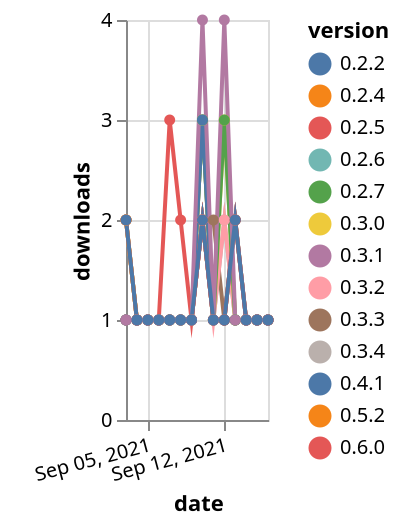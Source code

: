 {"$schema": "https://vega.github.io/schema/vega-lite/v5.json", "description": "A simple bar chart with embedded data.", "data": {"values": [{"date": "2021-09-03", "total": 216, "delta": 2, "version": "0.3.4"}, {"date": "2021-09-04", "total": 217, "delta": 1, "version": "0.3.4"}, {"date": "2021-09-05", "total": 218, "delta": 1, "version": "0.3.4"}, {"date": "2021-09-06", "total": 219, "delta": 1, "version": "0.3.4"}, {"date": "2021-09-07", "total": 220, "delta": 1, "version": "0.3.4"}, {"date": "2021-09-08", "total": 221, "delta": 1, "version": "0.3.4"}, {"date": "2021-09-09", "total": 222, "delta": 1, "version": "0.3.4"}, {"date": "2021-09-10", "total": 225, "delta": 3, "version": "0.3.4"}, {"date": "2021-09-11", "total": 226, "delta": 1, "version": "0.3.4"}, {"date": "2021-09-12", "total": 228, "delta": 2, "version": "0.3.4"}, {"date": "2021-09-13", "total": 229, "delta": 1, "version": "0.3.4"}, {"date": "2021-09-14", "total": 230, "delta": 1, "version": "0.3.4"}, {"date": "2021-09-15", "total": 231, "delta": 1, "version": "0.3.4"}, {"date": "2021-09-16", "total": 232, "delta": 1, "version": "0.3.4"}, {"date": "2021-09-03", "total": 155, "delta": 2, "version": "0.5.2"}, {"date": "2021-09-04", "total": 156, "delta": 1, "version": "0.5.2"}, {"date": "2021-09-05", "total": 157, "delta": 1, "version": "0.5.2"}, {"date": "2021-09-06", "total": 158, "delta": 1, "version": "0.5.2"}, {"date": "2021-09-07", "total": 159, "delta": 1, "version": "0.5.2"}, {"date": "2021-09-08", "total": 160, "delta": 1, "version": "0.5.2"}, {"date": "2021-09-09", "total": 161, "delta": 1, "version": "0.5.2"}, {"date": "2021-09-10", "total": 163, "delta": 2, "version": "0.5.2"}, {"date": "2021-09-11", "total": 164, "delta": 1, "version": "0.5.2"}, {"date": "2021-09-12", "total": 165, "delta": 1, "version": "0.5.2"}, {"date": "2021-09-13", "total": 166, "delta": 1, "version": "0.5.2"}, {"date": "2021-09-14", "total": 167, "delta": 1, "version": "0.5.2"}, {"date": "2021-09-15", "total": 168, "delta": 1, "version": "0.5.2"}, {"date": "2021-09-16", "total": 169, "delta": 1, "version": "0.5.2"}, {"date": "2021-09-03", "total": 217, "delta": 2, "version": "0.2.4"}, {"date": "2021-09-04", "total": 218, "delta": 1, "version": "0.2.4"}, {"date": "2021-09-05", "total": 219, "delta": 1, "version": "0.2.4"}, {"date": "2021-09-06", "total": 220, "delta": 1, "version": "0.2.4"}, {"date": "2021-09-07", "total": 221, "delta": 1, "version": "0.2.4"}, {"date": "2021-09-08", "total": 222, "delta": 1, "version": "0.2.4"}, {"date": "2021-09-09", "total": 223, "delta": 1, "version": "0.2.4"}, {"date": "2021-09-10", "total": 225, "delta": 2, "version": "0.2.4"}, {"date": "2021-09-11", "total": 226, "delta": 1, "version": "0.2.4"}, {"date": "2021-09-12", "total": 227, "delta": 1, "version": "0.2.4"}, {"date": "2021-09-13", "total": 229, "delta": 2, "version": "0.2.4"}, {"date": "2021-09-14", "total": 230, "delta": 1, "version": "0.2.4"}, {"date": "2021-09-15", "total": 231, "delta": 1, "version": "0.2.4"}, {"date": "2021-09-16", "total": 232, "delta": 1, "version": "0.2.4"}, {"date": "2021-09-03", "total": 161, "delta": 1, "version": "0.3.3"}, {"date": "2021-09-04", "total": 162, "delta": 1, "version": "0.3.3"}, {"date": "2021-09-05", "total": 163, "delta": 1, "version": "0.3.3"}, {"date": "2021-09-06", "total": 164, "delta": 1, "version": "0.3.3"}, {"date": "2021-09-07", "total": 165, "delta": 1, "version": "0.3.3"}, {"date": "2021-09-08", "total": 166, "delta": 1, "version": "0.3.3"}, {"date": "2021-09-09", "total": 167, "delta": 1, "version": "0.3.3"}, {"date": "2021-09-10", "total": 169, "delta": 2, "version": "0.3.3"}, {"date": "2021-09-11", "total": 171, "delta": 2, "version": "0.3.3"}, {"date": "2021-09-12", "total": 172, "delta": 1, "version": "0.3.3"}, {"date": "2021-09-13", "total": 173, "delta": 1, "version": "0.3.3"}, {"date": "2021-09-14", "total": 174, "delta": 1, "version": "0.3.3"}, {"date": "2021-09-15", "total": 175, "delta": 1, "version": "0.3.3"}, {"date": "2021-09-16", "total": 176, "delta": 1, "version": "0.3.3"}, {"date": "2021-09-03", "total": 179, "delta": 1, "version": "0.2.6"}, {"date": "2021-09-04", "total": 180, "delta": 1, "version": "0.2.6"}, {"date": "2021-09-05", "total": 181, "delta": 1, "version": "0.2.6"}, {"date": "2021-09-06", "total": 182, "delta": 1, "version": "0.2.6"}, {"date": "2021-09-07", "total": 183, "delta": 1, "version": "0.2.6"}, {"date": "2021-09-08", "total": 184, "delta": 1, "version": "0.2.6"}, {"date": "2021-09-09", "total": 185, "delta": 1, "version": "0.2.6"}, {"date": "2021-09-10", "total": 187, "delta": 2, "version": "0.2.6"}, {"date": "2021-09-11", "total": 188, "delta": 1, "version": "0.2.6"}, {"date": "2021-09-12", "total": 189, "delta": 1, "version": "0.2.6"}, {"date": "2021-09-13", "total": 191, "delta": 2, "version": "0.2.6"}, {"date": "2021-09-14", "total": 192, "delta": 1, "version": "0.2.6"}, {"date": "2021-09-15", "total": 193, "delta": 1, "version": "0.2.6"}, {"date": "2021-09-16", "total": 194, "delta": 1, "version": "0.2.6"}, {"date": "2021-09-03", "total": 164, "delta": 1, "version": "0.3.2"}, {"date": "2021-09-04", "total": 165, "delta": 1, "version": "0.3.2"}, {"date": "2021-09-05", "total": 166, "delta": 1, "version": "0.3.2"}, {"date": "2021-09-06", "total": 167, "delta": 1, "version": "0.3.2"}, {"date": "2021-09-07", "total": 168, "delta": 1, "version": "0.3.2"}, {"date": "2021-09-08", "total": 169, "delta": 1, "version": "0.3.2"}, {"date": "2021-09-09", "total": 170, "delta": 1, "version": "0.3.2"}, {"date": "2021-09-10", "total": 172, "delta": 2, "version": "0.3.2"}, {"date": "2021-09-11", "total": 173, "delta": 1, "version": "0.3.2"}, {"date": "2021-09-12", "total": 175, "delta": 2, "version": "0.3.2"}, {"date": "2021-09-13", "total": 176, "delta": 1, "version": "0.3.2"}, {"date": "2021-09-14", "total": 177, "delta": 1, "version": "0.3.2"}, {"date": "2021-09-15", "total": 178, "delta": 1, "version": "0.3.2"}, {"date": "2021-09-16", "total": 179, "delta": 1, "version": "0.3.2"}, {"date": "2021-09-03", "total": 252, "delta": 2, "version": "0.3.0"}, {"date": "2021-09-04", "total": 253, "delta": 1, "version": "0.3.0"}, {"date": "2021-09-05", "total": 254, "delta": 1, "version": "0.3.0"}, {"date": "2021-09-06", "total": 255, "delta": 1, "version": "0.3.0"}, {"date": "2021-09-07", "total": 256, "delta": 1, "version": "0.3.0"}, {"date": "2021-09-08", "total": 257, "delta": 1, "version": "0.3.0"}, {"date": "2021-09-09", "total": 258, "delta": 1, "version": "0.3.0"}, {"date": "2021-09-10", "total": 261, "delta": 3, "version": "0.3.0"}, {"date": "2021-09-11", "total": 262, "delta": 1, "version": "0.3.0"}, {"date": "2021-09-12", "total": 265, "delta": 3, "version": "0.3.0"}, {"date": "2021-09-13", "total": 266, "delta": 1, "version": "0.3.0"}, {"date": "2021-09-14", "total": 267, "delta": 1, "version": "0.3.0"}, {"date": "2021-09-15", "total": 268, "delta": 1, "version": "0.3.0"}, {"date": "2021-09-16", "total": 269, "delta": 1, "version": "0.3.0"}, {"date": "2021-09-03", "total": 268, "delta": 1, "version": "0.2.7"}, {"date": "2021-09-04", "total": 269, "delta": 1, "version": "0.2.7"}, {"date": "2021-09-05", "total": 270, "delta": 1, "version": "0.2.7"}, {"date": "2021-09-06", "total": 271, "delta": 1, "version": "0.2.7"}, {"date": "2021-09-07", "total": 272, "delta": 1, "version": "0.2.7"}, {"date": "2021-09-08", "total": 273, "delta": 1, "version": "0.2.7"}, {"date": "2021-09-09", "total": 274, "delta": 1, "version": "0.2.7"}, {"date": "2021-09-10", "total": 277, "delta": 3, "version": "0.2.7"}, {"date": "2021-09-11", "total": 278, "delta": 1, "version": "0.2.7"}, {"date": "2021-09-12", "total": 281, "delta": 3, "version": "0.2.7"}, {"date": "2021-09-13", "total": 282, "delta": 1, "version": "0.2.7"}, {"date": "2021-09-14", "total": 283, "delta": 1, "version": "0.2.7"}, {"date": "2021-09-15", "total": 284, "delta": 1, "version": "0.2.7"}, {"date": "2021-09-16", "total": 285, "delta": 1, "version": "0.2.7"}, {"date": "2021-09-03", "total": 189, "delta": 1, "version": "0.2.5"}, {"date": "2021-09-04", "total": 190, "delta": 1, "version": "0.2.5"}, {"date": "2021-09-05", "total": 191, "delta": 1, "version": "0.2.5"}, {"date": "2021-09-06", "total": 192, "delta": 1, "version": "0.2.5"}, {"date": "2021-09-07", "total": 193, "delta": 1, "version": "0.2.5"}, {"date": "2021-09-08", "total": 194, "delta": 1, "version": "0.2.5"}, {"date": "2021-09-09", "total": 195, "delta": 1, "version": "0.2.5"}, {"date": "2021-09-10", "total": 197, "delta": 2, "version": "0.2.5"}, {"date": "2021-09-11", "total": 198, "delta": 1, "version": "0.2.5"}, {"date": "2021-09-12", "total": 199, "delta": 1, "version": "0.2.5"}, {"date": "2021-09-13", "total": 201, "delta": 2, "version": "0.2.5"}, {"date": "2021-09-14", "total": 202, "delta": 1, "version": "0.2.5"}, {"date": "2021-09-15", "total": 203, "delta": 1, "version": "0.2.5"}, {"date": "2021-09-16", "total": 204, "delta": 1, "version": "0.2.5"}, {"date": "2021-09-03", "total": 144, "delta": 1, "version": "0.4.1"}, {"date": "2021-09-04", "total": 145, "delta": 1, "version": "0.4.1"}, {"date": "2021-09-05", "total": 146, "delta": 1, "version": "0.4.1"}, {"date": "2021-09-06", "total": 147, "delta": 1, "version": "0.4.1"}, {"date": "2021-09-07", "total": 148, "delta": 1, "version": "0.4.1"}, {"date": "2021-09-08", "total": 149, "delta": 1, "version": "0.4.1"}, {"date": "2021-09-09", "total": 150, "delta": 1, "version": "0.4.1"}, {"date": "2021-09-10", "total": 153, "delta": 3, "version": "0.4.1"}, {"date": "2021-09-11", "total": 154, "delta": 1, "version": "0.4.1"}, {"date": "2021-09-12", "total": 155, "delta": 1, "version": "0.4.1"}, {"date": "2021-09-13", "total": 156, "delta": 1, "version": "0.4.1"}, {"date": "2021-09-14", "total": 157, "delta": 1, "version": "0.4.1"}, {"date": "2021-09-15", "total": 158, "delta": 1, "version": "0.4.1"}, {"date": "2021-09-16", "total": 159, "delta": 1, "version": "0.4.1"}, {"date": "2021-09-03", "total": 101, "delta": 2, "version": "0.6.0"}, {"date": "2021-09-04", "total": 102, "delta": 1, "version": "0.6.0"}, {"date": "2021-09-05", "total": 103, "delta": 1, "version": "0.6.0"}, {"date": "2021-09-06", "total": 104, "delta": 1, "version": "0.6.0"}, {"date": "2021-09-07", "total": 107, "delta": 3, "version": "0.6.0"}, {"date": "2021-09-08", "total": 109, "delta": 2, "version": "0.6.0"}, {"date": "2021-09-09", "total": 110, "delta": 1, "version": "0.6.0"}, {"date": "2021-09-10", "total": 112, "delta": 2, "version": "0.6.0"}, {"date": "2021-09-11", "total": 113, "delta": 1, "version": "0.6.0"}, {"date": "2021-09-12", "total": 114, "delta": 1, "version": "0.6.0"}, {"date": "2021-09-13", "total": 116, "delta": 2, "version": "0.6.0"}, {"date": "2021-09-14", "total": 117, "delta": 1, "version": "0.6.0"}, {"date": "2021-09-15", "total": 118, "delta": 1, "version": "0.6.0"}, {"date": "2021-09-16", "total": 119, "delta": 1, "version": "0.6.0"}, {"date": "2021-09-03", "total": 339, "delta": 1, "version": "0.3.1"}, {"date": "2021-09-04", "total": 340, "delta": 1, "version": "0.3.1"}, {"date": "2021-09-05", "total": 341, "delta": 1, "version": "0.3.1"}, {"date": "2021-09-06", "total": 342, "delta": 1, "version": "0.3.1"}, {"date": "2021-09-07", "total": 343, "delta": 1, "version": "0.3.1"}, {"date": "2021-09-08", "total": 344, "delta": 1, "version": "0.3.1"}, {"date": "2021-09-09", "total": 345, "delta": 1, "version": "0.3.1"}, {"date": "2021-09-10", "total": 349, "delta": 4, "version": "0.3.1"}, {"date": "2021-09-11", "total": 350, "delta": 1, "version": "0.3.1"}, {"date": "2021-09-12", "total": 354, "delta": 4, "version": "0.3.1"}, {"date": "2021-09-13", "total": 355, "delta": 1, "version": "0.3.1"}, {"date": "2021-09-14", "total": 356, "delta": 1, "version": "0.3.1"}, {"date": "2021-09-15", "total": 357, "delta": 1, "version": "0.3.1"}, {"date": "2021-09-16", "total": 358, "delta": 1, "version": "0.3.1"}, {"date": "2021-09-03", "total": 244, "delta": 2, "version": "0.2.2"}, {"date": "2021-09-04", "total": 245, "delta": 1, "version": "0.2.2"}, {"date": "2021-09-05", "total": 246, "delta": 1, "version": "0.2.2"}, {"date": "2021-09-06", "total": 247, "delta": 1, "version": "0.2.2"}, {"date": "2021-09-07", "total": 248, "delta": 1, "version": "0.2.2"}, {"date": "2021-09-08", "total": 249, "delta": 1, "version": "0.2.2"}, {"date": "2021-09-09", "total": 250, "delta": 1, "version": "0.2.2"}, {"date": "2021-09-10", "total": 252, "delta": 2, "version": "0.2.2"}, {"date": "2021-09-11", "total": 253, "delta": 1, "version": "0.2.2"}, {"date": "2021-09-12", "total": 254, "delta": 1, "version": "0.2.2"}, {"date": "2021-09-13", "total": 256, "delta": 2, "version": "0.2.2"}, {"date": "2021-09-14", "total": 257, "delta": 1, "version": "0.2.2"}, {"date": "2021-09-15", "total": 258, "delta": 1, "version": "0.2.2"}, {"date": "2021-09-16", "total": 259, "delta": 1, "version": "0.2.2"}]}, "width": "container", "mark": {"type": "line", "point": {"filled": true}}, "encoding": {"x": {"field": "date", "type": "temporal", "timeUnit": "yearmonthdate", "title": "date", "axis": {"labelAngle": -15}}, "y": {"field": "delta", "type": "quantitative", "title": "downloads"}, "color": {"field": "version", "type": "nominal"}, "tooltip": {"field": "delta"}}}